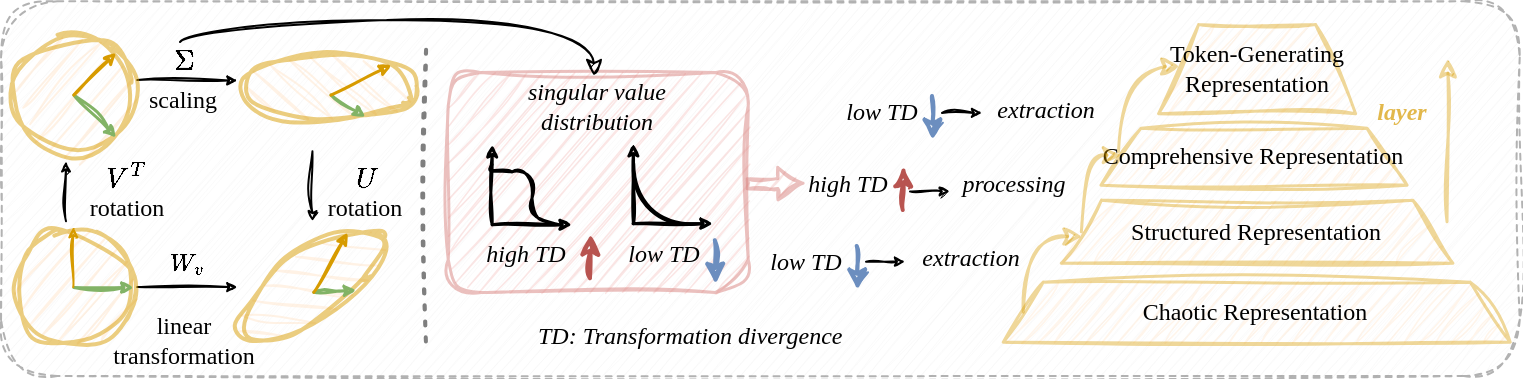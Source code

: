 <mxfile version="26.0.11">
  <diagram name="第 1 页" id="VQn5W2BCL7Dk8HYHTB_C">
    <mxGraphModel dx="896" dy="461" grid="1" gridSize="10" guides="1" tooltips="1" connect="1" arrows="1" fold="1" page="1" pageScale="1" pageWidth="827" pageHeight="1169" math="1" shadow="0">
      <root>
        <mxCell id="0" />
        <mxCell id="1" parent="0" />
        <mxCell id="EwavbAmppTAJQLpBQFOo-245" value="" style="rounded=1;whiteSpace=wrap;html=1;fillColor=#f5f5f5;fontColor=#333333;strokeColor=#666666;sketch=1;curveFitting=1;jiggle=2;textOpacity=50;opacity=50;strokeWidth=1;movable=1;resizable=1;rotatable=1;deletable=1;editable=1;locked=0;connectable=1;dashed=1;" vertex="1" parent="1">
          <mxGeometry x="24.52" y="252.66" width="759.34" height="187.34" as="geometry" />
        </mxCell>
        <mxCell id="j3C7fKV0iampDi246UAi-41" style="rounded=0;orthogonalLoop=1;jettySize=auto;html=1;endSize=3;strokeColor=#000000;sketch=1;curveFitting=1;jiggle=2;strokeWidth=1;" parent="1" edge="1">
          <mxGeometry relative="1" as="geometry">
            <mxPoint x="142.66" y="395.56" as="targetPoint" />
            <mxPoint x="92.66" y="395.56" as="sourcePoint" />
          </mxGeometry>
        </mxCell>
        <mxCell id="j3C7fKV0iampDi246UAi-43" style="rounded=0;orthogonalLoop=1;jettySize=auto;html=1;endSize=3;strokeColor=#000000;fontColor=#000000;sketch=1;curveFitting=1;jiggle=2;strokeWidth=1;" parent="1" edge="1">
          <mxGeometry relative="1" as="geometry">
            <mxPoint x="57" y="362.66" as="sourcePoint" />
            <mxPoint x="57" y="332.66" as="targetPoint" />
          </mxGeometry>
        </mxCell>
        <mxCell id="j3C7fKV0iampDi246UAi-6" value="" style="ellipse;whiteSpace=wrap;html=1;aspect=fixed;fillColor=#ffe6cc;strokeColor=#d79b00;shadow=0;sketch=1;curveFitting=1;jiggle=2;strokeWidth=2;opacity=50;" parent="1" vertex="1">
          <mxGeometry x="30.66" y="365.56" width="60" height="60" as="geometry" />
        </mxCell>
        <mxCell id="j3C7fKV0iampDi246UAi-11" value="" style="endArrow=classic;html=1;rounded=1;startSize=6;endSize=3;strokeColor=#82b366;curved=0;fillColor=#d5e8d4;sketch=1;curveFitting=1;jiggle=2;strokeWidth=1.5;" parent="1" edge="1">
          <mxGeometry width="50" height="50" relative="1" as="geometry">
            <mxPoint x="60.66" y="395.56" as="sourcePoint" />
            <mxPoint x="90.66" y="395.56" as="targetPoint" />
          </mxGeometry>
        </mxCell>
        <mxCell id="j3C7fKV0iampDi246UAi-42" value="$$W_v$$" style="text;html=1;align=center;verticalAlign=middle;whiteSpace=wrap;rounded=0;fontFamily=Comic Sans MS;" parent="1" vertex="1">
          <mxGeometry x="105.41" y="372.84" width="26" height="20" as="geometry" />
        </mxCell>
        <mxCell id="j3C7fKV0iampDi246UAi-44" value="$$V^T$$" style="text;html=1;align=center;verticalAlign=middle;whiteSpace=wrap;rounded=0;fontColor=#000000;sketch=1;curveFitting=1;jiggle=2;" parent="1" vertex="1">
          <mxGeometry x="72" y="331.39" width="30" height="20" as="geometry" />
        </mxCell>
        <mxCell id="j3C7fKV0iampDi246UAi-46" style="rounded=0;orthogonalLoop=1;jettySize=auto;html=1;strokeColor=#000000;endSize=3;fontColor=#000000;sketch=1;curveFitting=1;jiggle=2;strokeWidth=1;" parent="1" edge="1">
          <mxGeometry relative="1" as="geometry">
            <mxPoint x="142.66" y="292.3" as="targetPoint" />
            <mxPoint x="92.66" y="292.05" as="sourcePoint" />
          </mxGeometry>
        </mxCell>
        <mxCell id="j3C7fKV0iampDi246UAi-47" value="$$\Sigma$$" style="text;html=1;align=center;verticalAlign=middle;whiteSpace=wrap;rounded=0;fontColor=#000000;sketch=1;curveFitting=1;jiggle=2;" parent="1" vertex="1">
          <mxGeometry x="102.66" y="271.3" width="26" height="20.75" as="geometry" />
        </mxCell>
        <mxCell id="j3C7fKV0iampDi246UAi-49" value="$$U$$" style="text;html=1;align=center;verticalAlign=middle;whiteSpace=wrap;rounded=0;fontColor=#000000;sketch=1;curveFitting=1;jiggle=2;" parent="1" vertex="1">
          <mxGeometry x="196.63" y="331.39" width="20" height="20" as="geometry" />
        </mxCell>
        <mxCell id="j3C7fKV0iampDi246UAi-50" value="" style="endArrow=none;dashed=1;html=1;dashPattern=1 3;strokeWidth=2;rounded=0;sketch=1;curveFitting=1;jiggle=2;opacity=50;" parent="1" edge="1">
          <mxGeometry width="50" height="50" relative="1" as="geometry">
            <mxPoint x="237.04" y="276.83" as="sourcePoint" />
            <mxPoint x="237.04" y="425" as="targetPoint" />
          </mxGeometry>
        </mxCell>
        <mxCell id="j3C7fKV0iampDi246UAi-36" value="" style="ellipse;whiteSpace=wrap;html=1;rotation=55;fillColor=#ffe6cc;strokeColor=#d79b00;shadow=0;sketch=1;curveFitting=1;jiggle=2;strokeWidth=2;opacity=50;" parent="1" vertex="1">
          <mxGeometry x="162.66" y="351.92" width="33.28" height="86.56" as="geometry" />
        </mxCell>
        <mxCell id="j3C7fKV0iampDi246UAi-37" value="" style="endArrow=classic;html=1;rounded=0;startSize=6;endSize=3;strokeColor=#82b366;entryX=0.931;entryY=0.297;entryDx=0;entryDy=0;entryPerimeter=0;fillColor=#d5e8d4;sketch=1;curveFitting=1;jiggle=2;strokeWidth=1.5;" parent="1" target="j3C7fKV0iampDi246UAi-36" edge="1">
          <mxGeometry width="50" height="50" relative="1" as="geometry">
            <mxPoint x="180.66" y="397.92" as="sourcePoint" />
            <mxPoint x="195.66" y="404.92" as="targetPoint" />
          </mxGeometry>
        </mxCell>
        <mxCell id="j3C7fKV0iampDi246UAi-38" value="" style="endArrow=classic;html=1;rounded=0;endSize=3;strokeColor=#d79b00;entryX=0;entryY=0;entryDx=0;entryDy=0;fillColor=#ffe6cc;sketch=1;curveFitting=1;jiggle=2;strokeWidth=1.5;" parent="1" target="j3C7fKV0iampDi246UAi-36" edge="1">
          <mxGeometry width="50" height="50" relative="1" as="geometry">
            <mxPoint x="180.66" y="397.92" as="sourcePoint" />
            <mxPoint x="187.66" y="373.92" as="targetPoint" />
          </mxGeometry>
        </mxCell>
        <mxCell id="EwavbAmppTAJQLpBQFOo-5" value="linear transformation" style="text;html=1;align=center;verticalAlign=middle;whiteSpace=wrap;rounded=0;fontFamily=Comic Sans MS;" vertex="1" parent="1">
          <mxGeometry x="71" y="407" width="89.91" height="30" as="geometry" />
        </mxCell>
        <mxCell id="EwavbAmppTAJQLpBQFOo-6" value="rotation" style="text;html=1;align=center;verticalAlign=middle;whiteSpace=wrap;rounded=0;fontFamily=Comic Sans MS;" vertex="1" parent="1">
          <mxGeometry x="60.59" y="348.83" width="52.82" height="13.83" as="geometry" />
        </mxCell>
        <mxCell id="EwavbAmppTAJQLpBQFOo-8" value="scaling" style="text;html=1;align=center;verticalAlign=middle;whiteSpace=wrap;rounded=0;fontFamily=Comic Sans MS;" vertex="1" parent="1">
          <mxGeometry x="94.21" y="294.58" width="42.91" height="14" as="geometry" />
        </mxCell>
        <mxCell id="EwavbAmppTAJQLpBQFOo-10" value="&lt;span style=&quot;font-family: &amp;quot;Comic Sans MS&amp;quot;;&quot;&gt;Chaotic Representation&lt;/span&gt;" style="shape=trapezoid;perimeter=trapezoidPerimeter;whiteSpace=wrap;html=1;fixedSize=1;fillColor=#ffe6cc;strokeColor=#d79b00;sketch=1;curveFitting=1;jiggle=2;strokeWidth=1.5;opacity=40;" vertex="1" parent="1">
          <mxGeometry x="525.37" y="392.84" width="253.49" height="30" as="geometry" />
        </mxCell>
        <mxCell id="EwavbAmppTAJQLpBQFOo-11" value="&lt;span style=&quot;font-family: &amp;quot;Comic Sans MS&amp;quot;;&quot;&gt;Structured Representation&lt;/span&gt;" style="shape=trapezoid;perimeter=trapezoidPerimeter;whiteSpace=wrap;html=1;fixedSize=1;fillColor=#ffe6cc;strokeColor=#d79b00;sketch=1;curveFitting=1;jiggle=2;strokeWidth=1.5;opacity=40;" vertex="1" parent="1">
          <mxGeometry x="554.43" y="351.92" width="195.77" height="31.45" as="geometry" />
        </mxCell>
        <mxCell id="EwavbAmppTAJQLpBQFOo-12" value="&lt;span style=&quot;font-family: &amp;quot;Comic Sans MS&amp;quot;;&quot;&gt;Comprehensive Representation&lt;/span&gt;" style="shape=trapezoid;perimeter=trapezoidPerimeter;whiteSpace=wrap;html=1;fixedSize=1;fillColor=#ffe6cc;strokeColor=#d79b00;sketch=1;curveFitting=1;jiggle=2;strokeWidth=1.5;opacity=40;" vertex="1" parent="1">
          <mxGeometry x="574.24" y="315.88" width="153.03" height="28.45" as="geometry" />
        </mxCell>
        <mxCell id="EwavbAmppTAJQLpBQFOo-15" value="&lt;span style=&quot;font-family: &amp;quot;Comic Sans MS&amp;quot;;&quot;&gt;Token-Generating Representation&lt;/span&gt;" style="shape=trapezoid;perimeter=trapezoidPerimeter;whiteSpace=wrap;html=1;fixedSize=1;fillColor=#ffe6cc;strokeColor=#d79b00;sketch=1;curveFitting=1;jiggle=2;strokeWidth=1.5;opacity=40;" vertex="1" parent="1">
          <mxGeometry x="603.06" y="264.02" width="98.5" height="44.56" as="geometry" />
        </mxCell>
        <mxCell id="EwavbAmppTAJQLpBQFOo-35" value="rotation" style="text;html=1;align=center;verticalAlign=middle;whiteSpace=wrap;rounded=0;fontFamily=Comic Sans MS;" vertex="1" parent="1">
          <mxGeometry x="180.22" y="347.57" width="52.82" height="16.35" as="geometry" />
        </mxCell>
        <mxCell id="EwavbAmppTAJQLpBQFOo-166" style="rounded=0;orthogonalLoop=1;jettySize=auto;html=1;endArrow=none;endFill=0;startArrow=classic;startFill=1;endSize=3;strokeColor=#000000;startSize=3;fontColor=#000000;sketch=1;curveFitting=1;jiggle=2;strokeWidth=1;" edge="1" parent="1">
          <mxGeometry relative="1" as="geometry">
            <mxPoint x="180.26" y="362.66" as="sourcePoint" />
            <mxPoint x="180.22" y="327.66" as="targetPoint" />
          </mxGeometry>
        </mxCell>
        <mxCell id="EwavbAmppTAJQLpBQFOo-191" value="" style="endArrow=classic;html=1;rounded=0;fillColor=#dae8fc;strokeColor=#6c8ebf;sketch=1;curveFitting=1;jiggle=2;strokeWidth=2;startSize=4;endSize=6;" edge="1" parent="1">
          <mxGeometry width="50" height="50" relative="1" as="geometry">
            <mxPoint x="452.39" y="375" as="sourcePoint" />
            <mxPoint x="452.78" y="397" as="targetPoint" />
          </mxGeometry>
        </mxCell>
        <mxCell id="j3C7fKV0iampDi246UAi-7" value="" style="ellipse;whiteSpace=wrap;html=1;rotation=90;fillColor=#ffe6cc;strokeColor=#d79b00;sketch=1;curveFitting=1;jiggle=2;strokeWidth=2;opacity=50;" parent="1" vertex="1">
          <mxGeometry x="172.3" y="252.66" width="33.28" height="86.56" as="geometry" />
        </mxCell>
        <mxCell id="j3C7fKV0iampDi246UAi-25" value="" style="endArrow=classic;html=1;rounded=0;startSize=6;endSize=3;strokeColor=#82b366;entryX=0.931;entryY=0.297;entryDx=0;entryDy=0;entryPerimeter=0;fillColor=#d5e8d4;sketch=1;curveFitting=1;jiggle=2;strokeWidth=1.5;" parent="1" target="j3C7fKV0iampDi246UAi-7" edge="1">
          <mxGeometry width="50" height="50" relative="1" as="geometry">
            <mxPoint x="189.22" y="299.3" as="sourcePoint" />
            <mxPoint x="197.362" y="312.742" as="targetPoint" />
          </mxGeometry>
        </mxCell>
        <mxCell id="EwavbAmppTAJQLpBQFOo-198" style="edgeStyle=orthogonalEdgeStyle;rounded=0;orthogonalLoop=1;jettySize=auto;html=1;curved=1;sketch=1;curveFitting=1;jiggle=2;fillColor=#ffe6cc;strokeColor=#d79b00;strokeWidth=1.5;opacity=40;" edge="1" parent="1" target="EwavbAmppTAJQLpBQFOo-15">
          <mxGeometry relative="1" as="geometry">
            <mxPoint x="583" y="327.55" as="sourcePoint" />
            <mxPoint x="609.73" y="285.595" as="targetPoint" />
            <Array as="points">
              <mxPoint x="583" y="285" />
            </Array>
          </mxGeometry>
        </mxCell>
        <mxCell id="EwavbAmppTAJQLpBQFOo-199" style="edgeStyle=orthogonalEdgeStyle;rounded=0;orthogonalLoop=1;jettySize=auto;html=1;entryX=0.053;entryY=0.582;entryDx=0;entryDy=0;exitX=0;exitY=0.5;exitDx=0;exitDy=0;curved=1;sketch=1;curveFitting=1;jiggle=2;fillColor=#ffe6cc;strokeColor=#d79b00;strokeWidth=1.5;entryPerimeter=0;opacity=40;" edge="1" parent="1" source="EwavbAmppTAJQLpBQFOo-10" target="EwavbAmppTAJQLpBQFOo-11">
          <mxGeometry relative="1" as="geometry">
            <mxPoint x="537.51" y="407.28" as="sourcePoint" />
            <mxPoint x="564.23" y="365.005" as="targetPoint" />
            <Array as="points">
              <mxPoint x="535" y="370" />
              <mxPoint x="565" y="370" />
            </Array>
          </mxGeometry>
        </mxCell>
        <mxCell id="EwavbAmppTAJQLpBQFOo-201" value="" style="endArrow=classic;html=1;rounded=0;fillColor=#ffe6cc;strokeColor=#d79b00;sketch=1;curveFitting=1;jiggle=2;strokeWidth=1.5;opacity=40;" edge="1" parent="1">
          <mxGeometry width="50" height="50" relative="1" as="geometry">
            <mxPoint x="747.26" y="362.66" as="sourcePoint" />
            <mxPoint x="747.75" y="281.11" as="targetPoint" />
          </mxGeometry>
        </mxCell>
        <mxCell id="EwavbAmppTAJQLpBQFOo-202" value="layer" style="text;html=1;align=center;verticalAlign=middle;whiteSpace=wrap;rounded=0;fontStyle=3;fontFamily=Comic Sans MS;fillColor=none;strokeColor=none;opacity=40;fontColor=#D79B00;textOpacity=70;" vertex="1" parent="1">
          <mxGeometry x="700" y="297.83" width="50.2" height="20" as="geometry" />
        </mxCell>
        <mxCell id="EwavbAmppTAJQLpBQFOo-20" value="extraction" style="text;html=1;align=center;verticalAlign=middle;whiteSpace=wrap;rounded=0;fontStyle=2;fontFamily=Comic Sans MS;" vertex="1" parent="1">
          <mxGeometry x="480.51" y="371" width="57" height="20" as="geometry" />
        </mxCell>
        <mxCell id="EwavbAmppTAJQLpBQFOo-21" value="processing" style="text;html=1;align=center;verticalAlign=middle;whiteSpace=wrap;rounded=0;fontColor=#000000;fontStyle=2;fontFamily=Comic Sans MS;" vertex="1" parent="1">
          <mxGeometry x="498.925" y="336" width="64.17" height="16.33" as="geometry" />
        </mxCell>
        <mxCell id="EwavbAmppTAJQLpBQFOo-22" value="extraction" style="text;html=1;align=center;verticalAlign=middle;whiteSpace=wrap;rounded=0;fontStyle=2;fontFamily=Comic Sans MS;" vertex="1" parent="1">
          <mxGeometry x="514.01" y="296.83" width="66" height="20" as="geometry" />
        </mxCell>
        <mxCell id="EwavbAmppTAJQLpBQFOo-27" value="high TD" style="text;html=1;align=center;verticalAlign=middle;whiteSpace=wrap;rounded=0;fontStyle=2;fontFamily=Comic Sans MS;" vertex="1" parent="1">
          <mxGeometry x="423" y="334.17" width="49.86" height="20" as="geometry" />
        </mxCell>
        <mxCell id="EwavbAmppTAJQLpBQFOo-141" value="" style="endArrow=classic;html=1;rounded=0;fillColor=#f8cecc;strokeColor=#b85450;sketch=1;curveFitting=1;jiggle=2;strokeWidth=2;" edge="1" parent="1">
          <mxGeometry width="50" height="50" relative="1" as="geometry">
            <mxPoint x="475.39" y="357" as="sourcePoint" />
            <mxPoint x="475.78" y="335" as="targetPoint" />
          </mxGeometry>
        </mxCell>
        <mxCell id="EwavbAmppTAJQLpBQFOo-26" value="low TD" style="text;html=1;align=center;verticalAlign=middle;whiteSpace=wrap;rounded=0;fontStyle=2;fontFamily=Comic Sans MS;" vertex="1" parent="1">
          <mxGeometry x="443" y="300.01" width="44.39" height="15.64" as="geometry" />
        </mxCell>
        <mxCell id="EwavbAmppTAJQLpBQFOo-139" value="" style="endArrow=classic;html=1;rounded=0;fillColor=#dae8fc;strokeColor=#6c8ebf;sketch=1;curveFitting=1;jiggle=2;strokeWidth=2;startSize=4;endSize=6;" edge="1" parent="1">
          <mxGeometry width="50" height="50" relative="1" as="geometry">
            <mxPoint x="490" y="300" as="sourcePoint" />
            <mxPoint x="490.39" y="322" as="targetPoint" />
          </mxGeometry>
        </mxCell>
        <mxCell id="EwavbAmppTAJQLpBQFOo-210" style="rounded=0;orthogonalLoop=1;jettySize=auto;html=1;endSize=3;strokeColor=#000000;sketch=1;curveFitting=1;jiggle=2;strokeWidth=1;" edge="1" parent="1">
          <mxGeometry relative="1" as="geometry">
            <mxPoint x="515" y="308.45" as="targetPoint" />
            <mxPoint x="495" y="308.45" as="sourcePoint" />
          </mxGeometry>
        </mxCell>
        <mxCell id="EwavbAmppTAJQLpBQFOo-211" style="rounded=0;orthogonalLoop=1;jettySize=auto;html=1;endSize=3;strokeColor=#000000;sketch=1;curveFitting=1;jiggle=2;strokeWidth=1;" edge="1" parent="1">
          <mxGeometry relative="1" as="geometry">
            <mxPoint x="498.93" y="347.72" as="targetPoint" />
            <mxPoint x="479" y="347.72" as="sourcePoint" />
          </mxGeometry>
        </mxCell>
        <mxCell id="EwavbAmppTAJQLpBQFOo-213" style="rounded=0;orthogonalLoop=1;jettySize=auto;html=1;endSize=3;strokeColor=#000000;sketch=1;curveFitting=1;jiggle=2;strokeWidth=1;" edge="1" parent="1">
          <mxGeometry relative="1" as="geometry">
            <mxPoint x="476.51" y="382.82" as="targetPoint" />
            <mxPoint x="457" y="382.82" as="sourcePoint" />
          </mxGeometry>
        </mxCell>
        <mxCell id="EwavbAmppTAJQLpBQFOo-223" value="low TD" style="text;html=1;align=center;verticalAlign=middle;whiteSpace=wrap;rounded=0;fontStyle=2;fontFamily=Comic Sans MS;" vertex="1" parent="1">
          <mxGeometry x="405" y="375.02" width="44.39" height="15.64" as="geometry" />
        </mxCell>
        <mxCell id="EwavbAmppTAJQLpBQFOo-218" value="" style="rounded=1;whiteSpace=wrap;html=1;sketch=1;curveFitting=1;jiggle=2;fillColor=#f8cecc;strokeColor=#D7817E;opacity=50;strokeWidth=1.5;" vertex="1" parent="1">
          <mxGeometry x="247.87" y="288.05" width="150" height="110" as="geometry" />
        </mxCell>
        <mxCell id="EwavbAmppTAJQLpBQFOo-67" value="low TD" style="text;html=1;align=center;verticalAlign=middle;whiteSpace=wrap;rounded=0;fontStyle=2;fontFamily=Comic Sans MS;opacity=50;" vertex="1" parent="1">
          <mxGeometry x="329.6" y="373.36" width="51.81" height="11.5" as="geometry" />
        </mxCell>
        <mxCell id="EwavbAmppTAJQLpBQFOo-68" value="high TD" style="text;html=1;align=center;verticalAlign=middle;whiteSpace=wrap;rounded=0;fontStyle=2;fontFamily=Comic Sans MS;opacity=50;" vertex="1" parent="1">
          <mxGeometry x="256.53" y="373.36" width="59.83" height="11.5" as="geometry" />
        </mxCell>
        <mxCell id="EwavbAmppTAJQLpBQFOo-135" value="" style="endArrow=classic;html=1;rounded=0;fillColor=#dae8fc;strokeColor=#6c8ebf;sketch=1;curveFitting=1;jiggle=2;strokeWidth=2;startSize=4;endSize=6;" edge="1" parent="1">
          <mxGeometry width="50" height="50" relative="1" as="geometry">
            <mxPoint x="381.41" y="372.11" as="sourcePoint" />
            <mxPoint x="381.8" y="394.11" as="targetPoint" />
          </mxGeometry>
        </mxCell>
        <mxCell id="EwavbAmppTAJQLpBQFOo-138" value="" style="endArrow=classic;html=1;rounded=0;fillColor=#f8cecc;strokeColor=#b85450;sketch=1;curveFitting=1;jiggle=2;strokeWidth=2;" edge="1" parent="1">
          <mxGeometry width="50" height="50" relative="1" as="geometry">
            <mxPoint x="318.97" y="391.11" as="sourcePoint" />
            <mxPoint x="319.36" y="369.11" as="targetPoint" />
          </mxGeometry>
        </mxCell>
        <mxCell id="EwavbAmppTAJQLpBQFOo-74" value="" style="endArrow=classic;html=1;rounded=0;endSize=3;sketch=1;curveFitting=1;jiggle=2;strokeWidth=1.5;" edge="1" parent="1">
          <mxGeometry width="50" height="50" relative="1" as="geometry">
            <mxPoint x="269.845" y="364.11" as="sourcePoint" />
            <mxPoint x="269.845" y="324.11" as="targetPoint" />
          </mxGeometry>
        </mxCell>
        <mxCell id="EwavbAmppTAJQLpBQFOo-94" value="" style="endArrow=none;html=1;rounded=0;edgeStyle=orthogonalEdgeStyle;curved=1;sketch=1;curveFitting=1;jiggle=2;strokeWidth=1.5;" edge="1" parent="1">
          <mxGeometry width="50" height="50" relative="1" as="geometry">
            <mxPoint x="303.063" y="364.057" as="sourcePoint" />
            <mxPoint x="269.73" y="334.057" as="targetPoint" />
            <Array as="points">
              <mxPoint x="289.73" y="364.39" />
              <mxPoint x="289.73" y="337.723" />
              <mxPoint x="269.73" y="337.723" />
            </Array>
          </mxGeometry>
        </mxCell>
        <mxCell id="EwavbAmppTAJQLpBQFOo-106" value="" style="endArrow=classic;html=1;rounded=0;endSize=3;sketch=1;curveFitting=1;jiggle=2;strokeWidth=1.5;" edge="1" parent="1">
          <mxGeometry width="50" height="50" relative="1" as="geometry">
            <mxPoint x="269.82" y="364.11" as="sourcePoint" />
            <mxPoint x="309.82" y="364.11" as="targetPoint" />
          </mxGeometry>
        </mxCell>
        <mxCell id="EwavbAmppTAJQLpBQFOo-49" value="" style="endArrow=classic;html=1;rounded=0;endSize=3;sketch=1;curveFitting=1;jiggle=2;strokeWidth=1.5;" edge="1" parent="1">
          <mxGeometry width="50" height="50" relative="1" as="geometry">
            <mxPoint x="340.445" y="363.57" as="sourcePoint" />
            <mxPoint x="340.445" y="323.57" as="targetPoint" />
          </mxGeometry>
        </mxCell>
        <mxCell id="EwavbAmppTAJQLpBQFOo-96" value="" style="endArrow=classic;html=1;rounded=0;endSize=3;sketch=1;curveFitting=1;jiggle=2;strokeWidth=1.5;" edge="1" parent="1">
          <mxGeometry width="50" height="50" relative="1" as="geometry">
            <mxPoint x="340.26" y="363.57" as="sourcePoint" />
            <mxPoint x="380.26" y="363.57" as="targetPoint" />
          </mxGeometry>
        </mxCell>
        <mxCell id="EwavbAmppTAJQLpBQFOo-102" value="" style="endArrow=none;html=1;rounded=0;edgeStyle=orthogonalEdgeStyle;curved=1;sketch=1;curveFitting=1;jiggle=2;strokeWidth=1.5;" edge="1" parent="1">
          <mxGeometry width="50" height="50" relative="1" as="geometry">
            <mxPoint x="373.93" y="363.57" as="sourcePoint" />
            <mxPoint x="340.597" y="333.57" as="targetPoint" />
          </mxGeometry>
        </mxCell>
        <mxCell id="EwavbAmppTAJQLpBQFOo-225" value="singular value&lt;div&gt;distribution&lt;/div&gt;" style="text;html=1;align=center;verticalAlign=middle;whiteSpace=wrap;rounded=0;fontStyle=2;fontFamily=Comic Sans MS;" vertex="1" parent="1">
          <mxGeometry x="268.2" y="290.1" width="109.34" height="30" as="geometry" />
        </mxCell>
        <mxCell id="EwavbAmppTAJQLpBQFOo-231" style="edgeStyle=orthogonalEdgeStyle;rounded=0;orthogonalLoop=1;jettySize=auto;html=1;entryX=0.053;entryY=0.402;entryDx=0;entryDy=0;exitX=0;exitY=0.5;exitDx=0;exitDy=0;curved=1;sketch=1;curveFitting=1;jiggle=2;fillColor=#ffe6cc;strokeColor=#d79b00;strokeWidth=1.5;entryPerimeter=0;opacity=40;" edge="1" parent="1" source="EwavbAmppTAJQLpBQFOo-11">
          <mxGeometry relative="1" as="geometry">
            <mxPoint x="557.01" y="371.58" as="sourcePoint" />
            <mxPoint x="584.5" y="329.3" as="targetPoint" />
            <Array as="points">
              <mxPoint x="564" y="329" />
            </Array>
          </mxGeometry>
        </mxCell>
        <mxCell id="EwavbAmppTAJQLpBQFOo-238" style="edgeStyle=orthogonalEdgeStyle;rounded=0;orthogonalLoop=1;jettySize=auto;html=1;curved=1;sketch=1;curveFitting=1;jiggle=2;" edge="1" parent="1">
          <mxGeometry relative="1" as="geometry">
            <mxPoint x="114" y="273" as="sourcePoint" />
            <mxPoint x="321" y="290" as="targetPoint" />
            <Array as="points">
              <mxPoint x="114" y="262" />
              <mxPoint x="321" y="262" />
            </Array>
          </mxGeometry>
        </mxCell>
        <mxCell id="EwavbAmppTAJQLpBQFOo-241" style="rounded=0;orthogonalLoop=1;jettySize=auto;html=1;strokeColor=#D7817E;sketch=1;curveFitting=1;jiggle=2;strokeWidth=1.5;shape=flexArrow;endSize=3.702;endWidth=9.815;width=4.463;opacity=50;fillColor=#f8cecc;" edge="1" parent="1">
          <mxGeometry relative="1" as="geometry">
            <mxPoint x="426.04" y="343.39" as="targetPoint" />
            <mxPoint x="396.62" y="343.69" as="sourcePoint" />
          </mxGeometry>
        </mxCell>
        <mxCell id="EwavbAmppTAJQLpBQFOo-246" value="&lt;span style=&quot;color: rgb(0, 0, 0); font-family: &amp;quot;Comic Sans MS&amp;quot;; font-size: 12px; font-style: italic; font-variant-ligatures: normal; font-variant-caps: normal; font-weight: 400; letter-spacing: normal; orphans: 2; text-align: center; text-indent: 0px; text-transform: none; widows: 2; word-spacing: 0px; -webkit-text-stroke-width: 0px; white-space: normal; text-decoration-thickness: initial; text-decoration-style: initial; text-decoration-color: initial; float: none; display: inline !important;&quot;&gt;TD: Transformation divergence&lt;/span&gt;" style="text;whiteSpace=wrap;html=1;labelBackgroundColor=none;" vertex="1" parent="1">
          <mxGeometry x="291.24" y="406" width="189.27" height="27" as="geometry" />
        </mxCell>
        <mxCell id="j3C7fKV0iampDi246UAi-16" value="" style="ellipse;whiteSpace=wrap;html=1;aspect=fixed;fillColor=#ffe6cc;strokeColor=#d79b00;sketch=1;curveFitting=1;jiggle=2;strokeWidth=2;opacity=50;" parent="1" vertex="1">
          <mxGeometry x="30.66" y="269.3" width="60" height="60" as="geometry" />
        </mxCell>
        <mxCell id="j3C7fKV0iampDi246UAi-19" value="" style="endArrow=classic;html=1;rounded=0;startSize=6;endSize=3;strokeColor=#82b366;entryX=1;entryY=1;entryDx=0;entryDy=0;fillColor=#d5e8d4;sketch=1;curveFitting=1;jiggle=2;strokeWidth=1.5;" parent="1" target="j3C7fKV0iampDi246UAi-16" edge="1">
          <mxGeometry width="50" height="50" relative="1" as="geometry">
            <mxPoint x="60.66" y="299.3" as="sourcePoint" />
            <mxPoint x="83.16" y="336.8" as="targetPoint" />
          </mxGeometry>
        </mxCell>
        <mxCell id="j3C7fKV0iampDi246UAi-26" value="" style="endArrow=classic;html=1;rounded=0;endSize=3;strokeColor=#d79b00;entryX=0;entryY=0;entryDx=0;entryDy=0;fillColor=#ffe6cc;sketch=1;curveFitting=1;jiggle=2;strokeWidth=1.5;" parent="1" target="j3C7fKV0iampDi246UAi-7" edge="1">
          <mxGeometry width="50" height="50" relative="1" as="geometry">
            <mxPoint x="189.22" y="299.3" as="sourcePoint" />
            <mxPoint x="208.22" y="283.3" as="targetPoint" />
          </mxGeometry>
        </mxCell>
        <mxCell id="j3C7fKV0iampDi246UAi-18" value="" style="endArrow=classic;html=1;rounded=0;endSize=3;strokeColor=#d79b00;entryX=1;entryY=0;entryDx=0;entryDy=0;fillColor=#ffe6cc;sketch=1;curveFitting=1;jiggle=2;strokeWidth=1.5;" parent="1" target="j3C7fKV0iampDi246UAi-16" edge="1">
          <mxGeometry width="50" height="50" relative="1" as="geometry">
            <mxPoint x="60.66" y="299.3" as="sourcePoint" />
            <mxPoint x="53.16" y="284.3" as="targetPoint" />
          </mxGeometry>
        </mxCell>
        <mxCell id="j3C7fKV0iampDi246UAi-10" value="" style="endArrow=classic;html=1;rounded=0;endSize=3;strokeColor=#d79b00;fillColor=#ffe6cc;sketch=1;curveFitting=1;jiggle=2;" parent="1" edge="1">
          <mxGeometry width="50" height="50" relative="1" as="geometry">
            <mxPoint x="60.66" y="395.56" as="sourcePoint" />
            <mxPoint x="60.66" y="365.56" as="targetPoint" />
          </mxGeometry>
        </mxCell>
      </root>
    </mxGraphModel>
  </diagram>
</mxfile>
